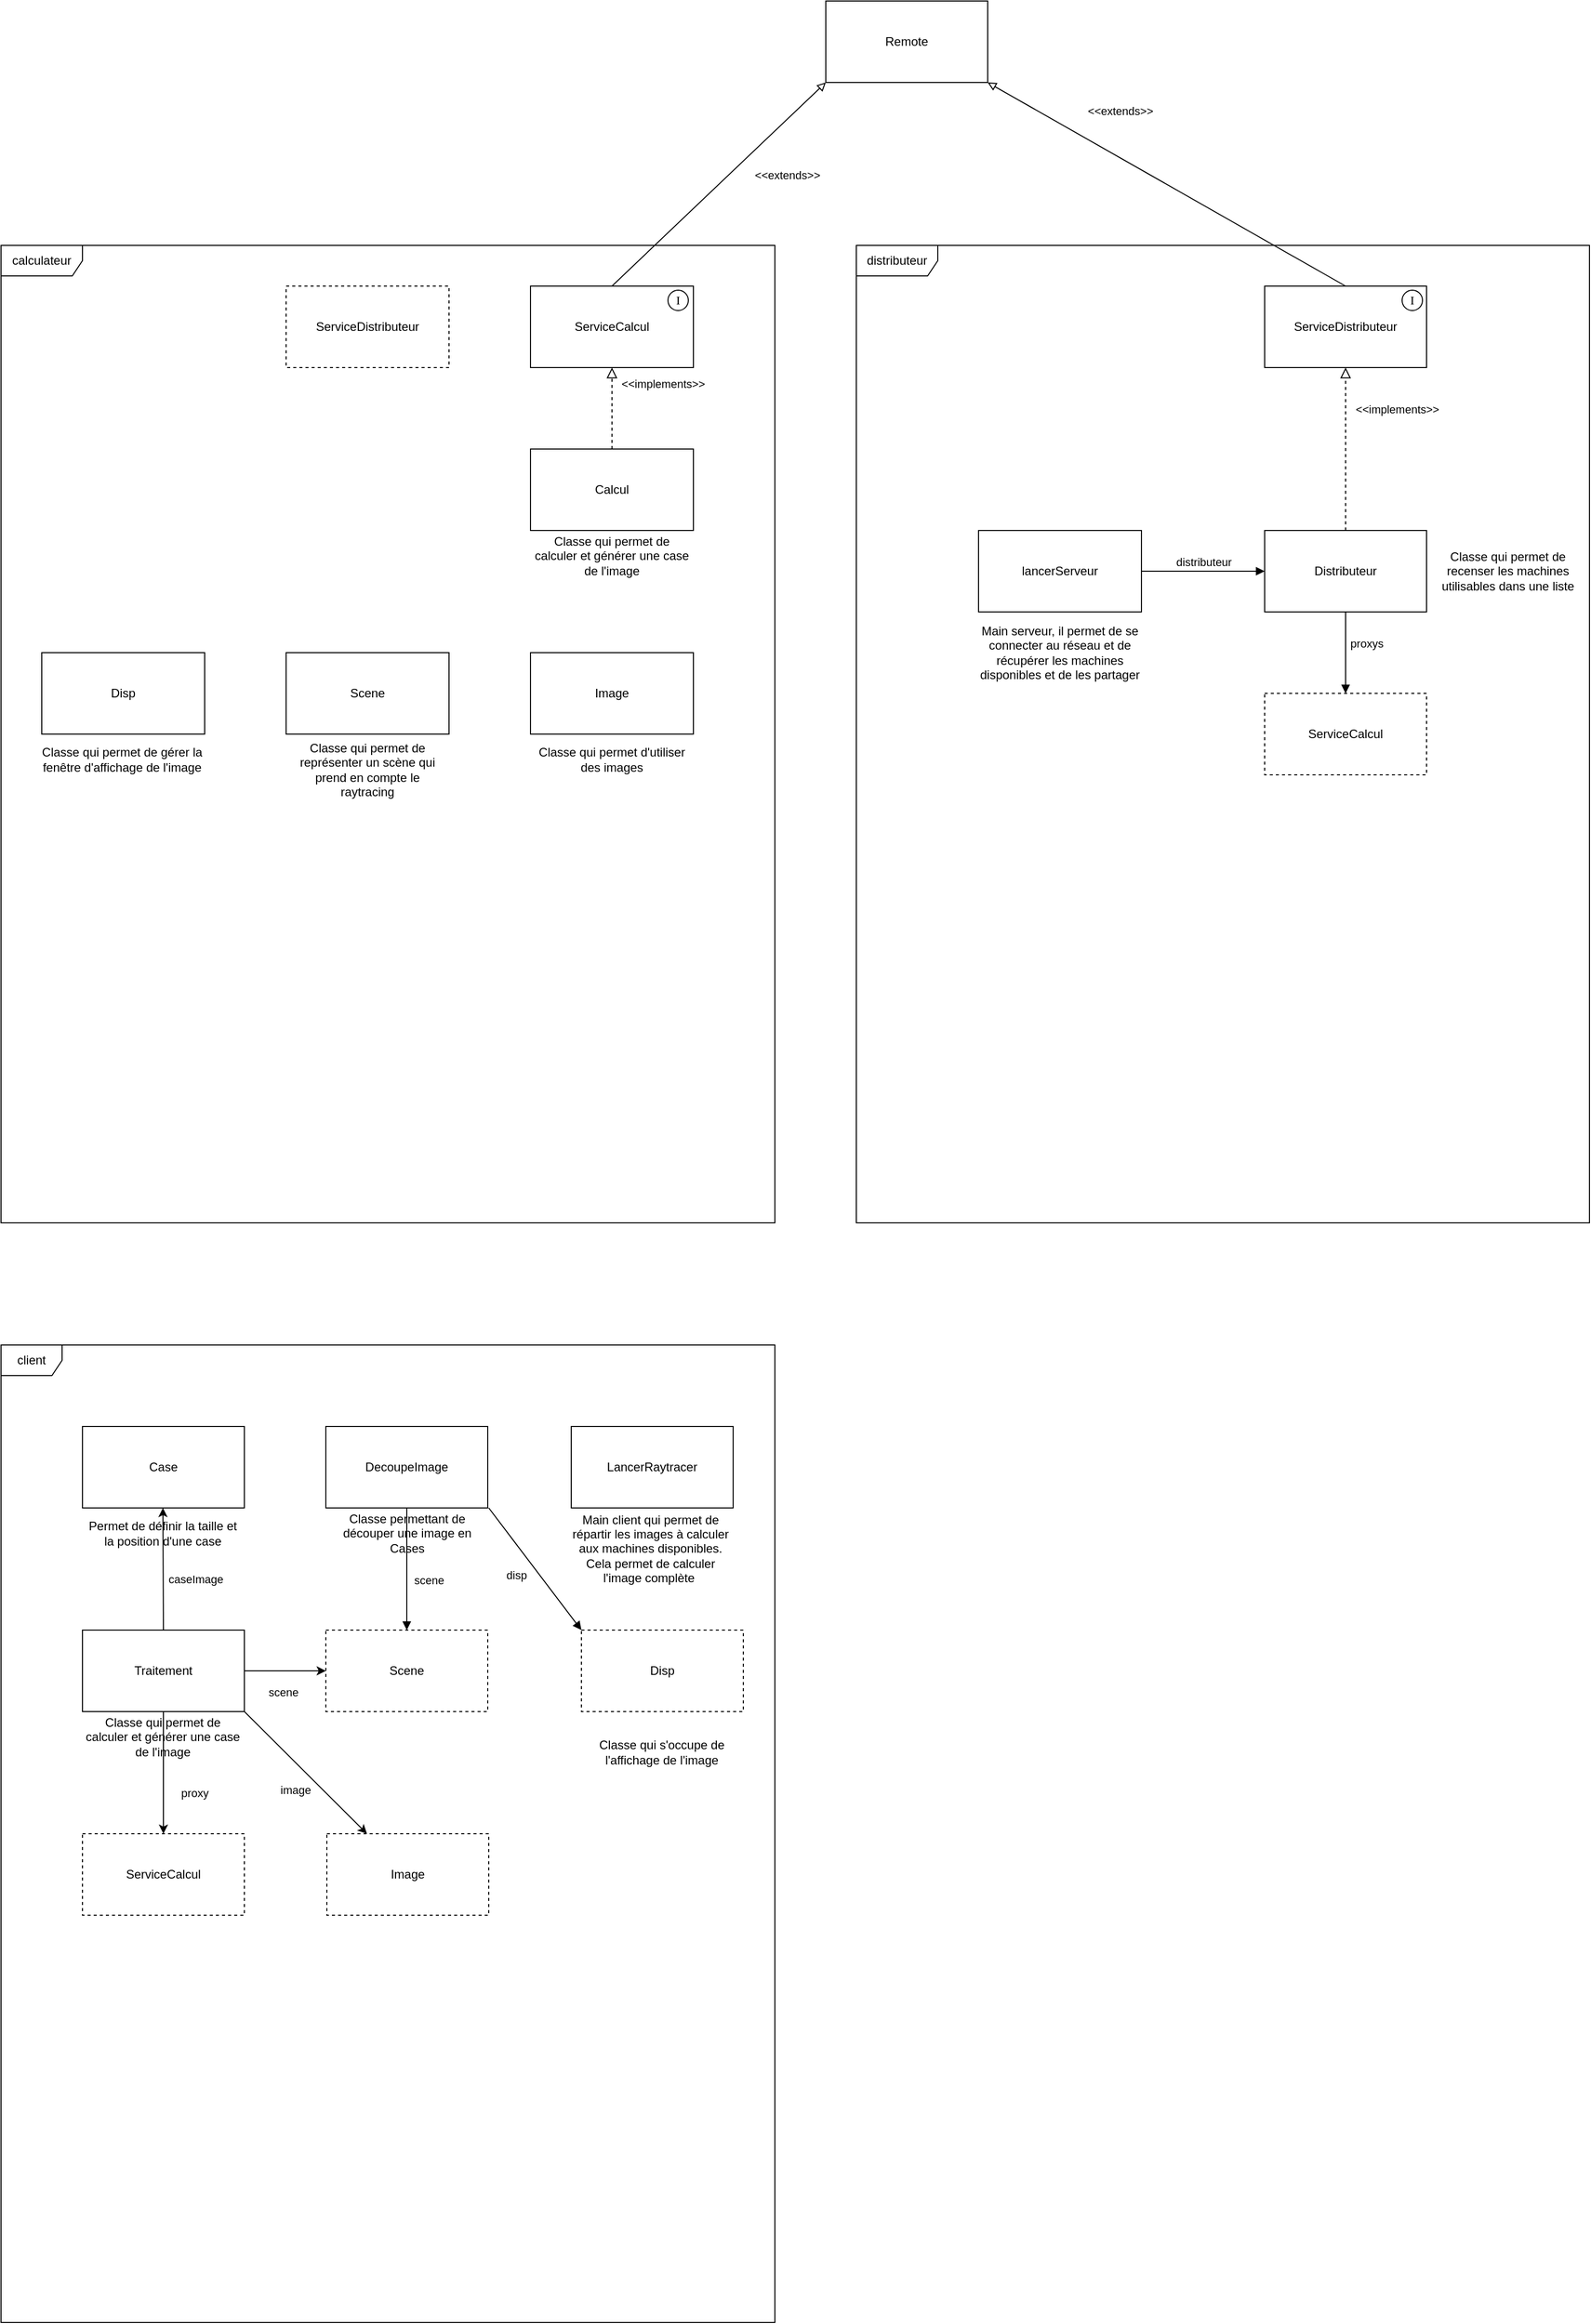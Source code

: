 <mxfile version="24.5.1" type="device">
  <diagram name="Page-1" id="hojKvll_BSdD_xnf5zBK">
    <mxGraphModel dx="955" dy="1734" grid="1" gridSize="10" guides="1" tooltips="1" connect="1" arrows="1" fold="1" page="1" pageScale="1" pageWidth="827" pageHeight="1169" math="0" shadow="0">
      <root>
        <mxCell id="0" />
        <mxCell id="1" parent="0" />
        <mxCell id="1oYp3eJM_BddGtKsW7Qt-3" value="distributeur" style="shape=umlFrame;whiteSpace=wrap;html=1;pointerEvents=0;width=80;height=30;" parent="1" vertex="1">
          <mxGeometry x="880" y="40" width="720" height="960" as="geometry" />
        </mxCell>
        <mxCell id="1oYp3eJM_BddGtKsW7Qt-4" value="calculateur" style="shape=umlFrame;whiteSpace=wrap;html=1;pointerEvents=0;width=80;height=30;" parent="1" vertex="1">
          <mxGeometry x="40" y="40" width="760" height="960" as="geometry" />
        </mxCell>
        <mxCell id="1oYp3eJM_BddGtKsW7Qt-6" value="Distributeur" style="html=1;whiteSpace=wrap;" parent="1" vertex="1">
          <mxGeometry x="1281" y="320" width="159" height="80" as="geometry" />
        </mxCell>
        <mxCell id="1oYp3eJM_BddGtKsW7Qt-7" value="lancerServeur" style="html=1;whiteSpace=wrap;" parent="1" vertex="1">
          <mxGeometry x="1000" y="320" width="160" height="80" as="geometry" />
        </mxCell>
        <mxCell id="1oYp3eJM_BddGtKsW7Qt-8" value="ServiceDistributeur" style="html=1;whiteSpace=wrap;" parent="1" vertex="1">
          <mxGeometry x="1281" y="80" width="159" height="80" as="geometry" />
        </mxCell>
        <mxCell id="1oYp3eJM_BddGtKsW7Qt-9" value="&amp;lt;&amp;lt;implements&amp;gt;&amp;gt;" style="html=1;verticalAlign=bottom;endArrow=block;dashed=1;endSize=8;curved=0;rounded=0;exitX=0.5;exitY=0;exitDx=0;exitDy=0;entryX=0.5;entryY=1;entryDx=0;entryDy=0;endFill=0;" parent="1" source="1oYp3eJM_BddGtKsW7Qt-6" target="1oYp3eJM_BddGtKsW7Qt-8" edge="1">
          <mxGeometry x="0.375" y="-50" relative="1" as="geometry">
            <mxPoint x="1260" y="250" as="sourcePoint" />
            <mxPoint x="1180" y="250" as="targetPoint" />
            <mxPoint as="offset" />
          </mxGeometry>
        </mxCell>
        <mxCell id="1oYp3eJM_BddGtKsW7Qt-11" value="distributeur" style="html=1;verticalAlign=bottom;endArrow=block;curved=0;rounded=0;exitX=1;exitY=0.5;exitDx=0;exitDy=0;entryX=0;entryY=0.5;entryDx=0;entryDy=0;endFill=1;" parent="1" source="1oYp3eJM_BddGtKsW7Qt-7" target="1oYp3eJM_BddGtKsW7Qt-6" edge="1">
          <mxGeometry width="80" relative="1" as="geometry">
            <mxPoint x="1180" y="250" as="sourcePoint" />
            <mxPoint x="1260" y="250" as="targetPoint" />
          </mxGeometry>
        </mxCell>
        <mxCell id="1oYp3eJM_BddGtKsW7Qt-12" value="&lt;font face=&quot;Verdana&quot;&gt;I&lt;/font&gt;" style="ellipse;whiteSpace=wrap;html=1;aspect=fixed;" parent="1" vertex="1">
          <mxGeometry x="1416" y="84" width="20" height="20" as="geometry" />
        </mxCell>
        <mxCell id="1oYp3eJM_BddGtKsW7Qt-13" value="Remote" style="rounded=0;whiteSpace=wrap;html=1;" parent="1" vertex="1">
          <mxGeometry x="850" y="-200" width="159" height="80" as="geometry" />
        </mxCell>
        <mxCell id="1oYp3eJM_BddGtKsW7Qt-14" value="&amp;lt;&amp;lt;extends&amp;gt;&amp;gt;" style="endArrow=block;html=1;rounded=0;entryX=1;entryY=1;entryDx=0;entryDy=0;exitX=0.5;exitY=0;exitDx=0;exitDy=0;endFill=0;" parent="1" source="1oYp3eJM_BddGtKsW7Qt-8" target="1oYp3eJM_BddGtKsW7Qt-13" edge="1">
          <mxGeometry x="0.375" y="-40" width="50" height="50" relative="1" as="geometry">
            <mxPoint x="1180" y="180" as="sourcePoint" />
            <mxPoint x="1230" y="130" as="targetPoint" />
            <mxPoint as="offset" />
          </mxGeometry>
        </mxCell>
        <mxCell id="1oYp3eJM_BddGtKsW7Qt-15" value="ServiceCalcul" style="html=1;whiteSpace=wrap;" parent="1" vertex="1">
          <mxGeometry x="560" y="80" width="160" height="80" as="geometry" />
        </mxCell>
        <mxCell id="1oYp3eJM_BddGtKsW7Qt-16" value="&amp;lt;&amp;lt;extends&amp;gt;&amp;gt;" style="endArrow=block;html=1;rounded=0;entryX=0;entryY=1;entryDx=0;entryDy=0;exitX=0.5;exitY=0;exitDx=0;exitDy=0;endFill=0;" parent="1" source="1oYp3eJM_BddGtKsW7Qt-15" target="1oYp3eJM_BddGtKsW7Qt-13" edge="1">
          <mxGeometry x="0.375" y="-40" width="50" height="50" relative="1" as="geometry">
            <mxPoint x="1330" y="90" as="sourcePoint" />
            <mxPoint x="1330" y="-70" as="targetPoint" />
            <mxPoint as="offset" />
          </mxGeometry>
        </mxCell>
        <mxCell id="1oYp3eJM_BddGtKsW7Qt-17" value="Calcul" style="html=1;whiteSpace=wrap;" parent="1" vertex="1">
          <mxGeometry x="560" y="240" width="160" height="80" as="geometry" />
        </mxCell>
        <mxCell id="1oYp3eJM_BddGtKsW7Qt-18" value="&amp;lt;&amp;lt;implements&amp;gt;&amp;gt;" style="html=1;verticalAlign=bottom;endArrow=block;dashed=1;endSize=8;curved=0;rounded=0;exitX=0.5;exitY=0;exitDx=0;exitDy=0;entryX=0.5;entryY=1;entryDx=0;entryDy=0;endFill=0;" parent="1" source="1oYp3eJM_BddGtKsW7Qt-17" target="1oYp3eJM_BddGtKsW7Qt-15" edge="1">
          <mxGeometry x="0.375" y="-50" relative="1" as="geometry">
            <mxPoint x="720" y="310" as="sourcePoint" />
            <mxPoint x="720" y="150" as="targetPoint" />
            <mxPoint as="offset" />
          </mxGeometry>
        </mxCell>
        <mxCell id="1oYp3eJM_BddGtKsW7Qt-19" value="ServiceCalcul" style="html=1;whiteSpace=wrap;dashed=1;" parent="1" vertex="1">
          <mxGeometry x="1281" y="480" width="159" height="80" as="geometry" />
        </mxCell>
        <mxCell id="1oYp3eJM_BddGtKsW7Qt-22" value="client" style="shape=umlFrame;whiteSpace=wrap;html=1;pointerEvents=0;" parent="1" vertex="1">
          <mxGeometry x="40" y="1120" width="760" height="960" as="geometry" />
        </mxCell>
        <mxCell id="1oYp3eJM_BddGtKsW7Qt-23" value="Case" style="html=1;whiteSpace=wrap;" parent="1" vertex="1">
          <mxGeometry x="120" y="1200" width="159" height="80" as="geometry" />
        </mxCell>
        <mxCell id="1oYp3eJM_BddGtKsW7Qt-24" value="DecoupeImage" style="html=1;whiteSpace=wrap;" parent="1" vertex="1">
          <mxGeometry x="359" y="1200" width="159" height="80" as="geometry" />
        </mxCell>
        <mxCell id="1oYp3eJM_BddGtKsW7Qt-25" value="Disp" style="html=1;whiteSpace=wrap;dashed=1;" parent="1" vertex="1">
          <mxGeometry x="610" y="1400" width="159" height="80" as="geometry" />
        </mxCell>
        <mxCell id="1oYp3eJM_BddGtKsW7Qt-26" value="scene" style="html=1;verticalAlign=bottom;endArrow=block;curved=0;rounded=0;endFill=1;" parent="1" source="1oYp3eJM_BddGtKsW7Qt-24" target="a-YRZIdJ3hHmRJjhJrP--12" edge="1">
          <mxGeometry x="0.333" y="21" width="80" relative="1" as="geometry">
            <mxPoint x="544" y="830" as="sourcePoint" />
            <mxPoint x="655" y="830" as="targetPoint" />
            <mxPoint as="offset" />
          </mxGeometry>
        </mxCell>
        <mxCell id="1oYp3eJM_BddGtKsW7Qt-27" value="disp" style="html=1;verticalAlign=bottom;endArrow=block;curved=0;rounded=0;endFill=1;exitX=1;exitY=0;exitDx=0;exitDy=0;entryX=0;entryY=0;entryDx=0;entryDy=0;" parent="1" source="a-YRZIdJ3hHmRJjhJrP--4" target="1oYp3eJM_BddGtKsW7Qt-25" edge="1">
          <mxGeometry x="0.016" y="-24" width="80" relative="1" as="geometry">
            <mxPoint x="490" y="1210" as="sourcePoint" />
            <mxPoint x="610" y="410" as="targetPoint" />
            <mxPoint as="offset" />
          </mxGeometry>
        </mxCell>
        <mxCell id="1oYp3eJM_BddGtKsW7Qt-29" value="&lt;font face=&quot;Verdana&quot;&gt;I&lt;/font&gt;" style="ellipse;whiteSpace=wrap;html=1;aspect=fixed;" parent="1" vertex="1">
          <mxGeometry x="695" y="84" width="20" height="20" as="geometry" />
        </mxCell>
        <mxCell id="a-YRZIdJ3hHmRJjhJrP--1" value="LancerRaytracer" style="html=1;whiteSpace=wrap;" parent="1" vertex="1">
          <mxGeometry x="600" y="1200" width="159" height="80" as="geometry" />
        </mxCell>
        <mxCell id="a-YRZIdJ3hHmRJjhJrP--3" value="Permet de définir la taille et la position d&#39;une case" style="text;html=1;align=center;verticalAlign=middle;whiteSpace=wrap;rounded=0;" parent="1" vertex="1">
          <mxGeometry x="119" y="1280" width="160" height="50" as="geometry" />
        </mxCell>
        <mxCell id="a-YRZIdJ3hHmRJjhJrP--4" value="Classe permettant de découper une image en Cases&lt;span style=&quot;color: rgba(0, 0, 0, 0); font-family: monospace; font-size: 0px; text-align: start; text-wrap: nowrap;&quot;&gt;%3CmxGraphModel%3E%3Croot%3E%3CmxCell%20id%3D%220%22%2F%3E%3CmxCell%20id%3D%221%22%20parent%3D%220%22%2F%3E%3CmxCell%20id%3D%222%22%20value%3D%22Permet%20de%20d%C3%A9finir%20la%20taille%20et%20la%20position%20d&#39;une%20case%22%20style%3D%22text%3Bhtml%3D1%3Balign%3Dcenter%3BverticalAlign%3Dmiddle%3BwhiteSpace%3Dwrap%3Brounded%3D0%3B%22%20vertex%3D%221%22%20parent%3D%221%22%3E%3CmxGeometry%20x%3D%22119%22%20y%3D%221280%22%20width%3D%22160%22%20height%3D%2250%22%20as%3D%22geometry%22%2F%3E%3C%2FmxCell%3E%3C%2Froot%3E%3C%2FmxGraphModel%3E&lt;/span&gt;" style="text;html=1;align=center;verticalAlign=middle;whiteSpace=wrap;rounded=0;" parent="1" vertex="1">
          <mxGeometry x="359" y="1280" width="160" height="50" as="geometry" />
        </mxCell>
        <mxCell id="a-YRZIdJ3hHmRJjhJrP--5" value="Main client qui permet de répartir les images à calculer aux machines disponibles. Cela permet de calculer l&#39;image complète&amp;nbsp;" style="text;html=1;align=center;verticalAlign=middle;whiteSpace=wrap;rounded=0;" parent="1" vertex="1">
          <mxGeometry x="598" y="1280" width="160" height="80" as="geometry" />
        </mxCell>
        <mxCell id="a-YRZIdJ3hHmRJjhJrP--6" value="Classe qui permet de calculer et générer une case de l&#39;image&lt;span style=&quot;color: rgba(0, 0, 0, 0); font-family: monospace; font-size: 0px; text-align: start; text-wrap: nowrap;&quot;&gt;%3CmxGraphModel%3E%3Croot%3E%3CmxCell%20id%3D%220%22%2F%3E%3CmxCell%20id%3D%221%22%20parent%3D%220%22%2F%3E%3CmxCell%20id%3D%222%22%20value%3D%22Permet%20de%20d%C3%A9finir%20la%20taille%20et%20la%20position%20d&#39;une%20case%22%20style%3D%22text%3Bhtml%3D1%3Balign%3Dcenter%3BverticalAlign%3Dmiddle%3BwhiteSpace%3Dwrap%3Brounded%3D0%3B%22%20vertex%3D%221%22%20parent%3D%221%22%3E%3CmxGeometry%20x%3D%22119%22%20y%3D%221280%22%20width%3D%22160%22%20height%3D%2250%22%20as%3D%22geometry%22%2F%3E%3C%2FmxCell%3E%3C%2Froot%3E%3C%2FmxGraphModel%3E&lt;/span&gt;" style="text;html=1;align=center;verticalAlign=middle;whiteSpace=wrap;rounded=0;" parent="1" vertex="1">
          <mxGeometry x="560" y="320" width="160" height="50" as="geometry" />
        </mxCell>
        <mxCell id="a-YRZIdJ3hHmRJjhJrP--7" value="Classe qui s&#39;occupe de l&#39;affichage de l&#39;image&lt;span style=&quot;color: rgba(0, 0, 0, 0); font-family: monospace; font-size: 0px; text-align: start; text-wrap: nowrap;&quot;&gt;%3CmxGraphModel%3E%3Croot%3E%3CmxCell%20id%3D%220%22%2F%3E%3CmxCell%20id%3D%221%22%20parent%3D%220%22%2F%3E%3CmxCell%20id%3D%222%22%20value%3D%22Permet%20de%20d%C3%A9finir%20la%20taille%20et%20la%20position%20d&#39;une%20case%22%20style%3D%22text%3Bhtml%3D1%3Balign%3Dcenter%3BverticalAlign%3Dmiddle%3BwhiteSpace%3Dwrap%3Brounded%3D0%3B%22%20vertex%3D%221%22%20parent%3D%221%22%3E%3CmxGeometry%20x%3D%22119%22%20y%3D%221280%22%20width%3D%22160%22%20height%3D%2250%22%20as%3D%22geometry%22%2F%3E%3C%2FmxCell%3E%3C%2Froot%3E%3C%2FmxGraphModel%3E&lt;/span&gt;" style="text;html=1;align=center;verticalAlign=middle;whiteSpace=wrap;rounded=0;" parent="1" vertex="1">
          <mxGeometry x="609" y="1480" width="160" height="80" as="geometry" />
        </mxCell>
        <mxCell id="a-YRZIdJ3hHmRJjhJrP--8" value="Main serveur, il permet de se connecter au réseau et de récupérer les machines disponibles et de les partager" style="text;html=1;align=center;verticalAlign=middle;whiteSpace=wrap;rounded=0;" parent="1" vertex="1">
          <mxGeometry x="1000" y="400" width="160" height="80" as="geometry" />
        </mxCell>
        <mxCell id="a-YRZIdJ3hHmRJjhJrP--9" value="Classe qui permet de recenser les machines utilisables dans une liste&lt;span style=&quot;color: rgba(0, 0, 0, 0); font-family: monospace; font-size: 0px; text-align: start; text-wrap: nowrap;&quot;&gt;%3CmxGraphModel%3E%3Croot%3E%3CmxCell%20id%3D%220%22%2F%3E%3CmxCell%20id%3D%221%22%20parent%3D%220%22%2F%3E%3CmxCell%20id%3D%222%22%20value%3D%22Permet%20de%20d%C3%A9finir%20la%20taille%20et%20la%20position%20d&#39;une%20case%22%20style%3D%22text%3Bhtml%3D1%3Balign%3Dcenter%3BverticalAlign%3Dmiddle%3BwhiteSpace%3Dwrap%3Brounded%3D0%3B%22%20vertex%3D%221%22%20parent%3D%221%22%3E%3CmxGeometry%20x%3D%22119%22%20y%3D%221280%22%20width%3D%22160%22%20height%3D%2250%22%20as%3D%22geometry%22%2F%3E%3C%2FmxCell%3E%3C%2Froot%3E%3C%2FmxGraphModel%3E&lt;/span&gt;" style="text;html=1;align=center;verticalAlign=middle;whiteSpace=wrap;rounded=0;" parent="1" vertex="1">
          <mxGeometry x="1440" y="320" width="160" height="80" as="geometry" />
        </mxCell>
        <mxCell id="a-YRZIdJ3hHmRJjhJrP--10" value="Traitement" style="html=1;whiteSpace=wrap;" parent="1" vertex="1">
          <mxGeometry x="120" y="1400" width="159" height="80" as="geometry" />
        </mxCell>
        <mxCell id="a-YRZIdJ3hHmRJjhJrP--11" value="Classe qui permet de calculer et générer une case de l&#39;image&lt;span style=&quot;text-wrap: nowrap; color: rgba(0, 0, 0, 0); font-family: monospace; font-size: 0px; text-align: start;&quot;&gt;%3CmxGraphModel%3E%3Croot%3E%3CmxCell%20id%3D%220%22%2F%3E%3CmxCell%20id%3D%221%22%20parent%3D%220%22%2F%3E%3CmxCell%20id%3D%222%22%20value%3D%22Permet%20de%20d%C3%A9finir%20la%20taille%20et%20la%20position%20d&#39;une%20case%22%20style%3D%22text%3Bhtml%3D1%3Balign%3Dcenter%3BverticalAlign%3Dmiddle%3BwhiteSpace%3Dwrap%3Brounded%3D0%3B%22%20vertex%3D%221%22%20parent%3D%221%22%3E%3CmxGeometry%20x%3D%22119%22%20y%3D%221280%22%20width%3D%22160%22%20height%3D%2250%22%20as%3D%22geometry%22%2F%3E%3C%2FmxCell%3E%3C%2Froot%3E%3C%2FmxGraphModel%3E&lt;/span&gt;" style="text;html=1;align=center;verticalAlign=middle;whiteSpace=wrap;rounded=0;" parent="1" vertex="1">
          <mxGeometry x="119" y="1480" width="160" height="50" as="geometry" />
        </mxCell>
        <mxCell id="a-YRZIdJ3hHmRJjhJrP--12" value="Scene" style="html=1;whiteSpace=wrap;dashed=1;" parent="1" vertex="1">
          <mxGeometry x="359" y="1400" width="159" height="80" as="geometry" />
        </mxCell>
        <mxCell id="a-YRZIdJ3hHmRJjhJrP--13" value="ServiceCalcul" style="html=1;whiteSpace=wrap;dashed=1;" parent="1" vertex="1">
          <mxGeometry x="120" y="1600" width="159" height="80" as="geometry" />
        </mxCell>
        <mxCell id="a-YRZIdJ3hHmRJjhJrP--14" value="scene" style="endArrow=classic;html=1;rounded=0;exitX=1;exitY=0.5;exitDx=0;exitDy=0;" parent="1" source="a-YRZIdJ3hHmRJjhJrP--10" target="a-YRZIdJ3hHmRJjhJrP--12" edge="1">
          <mxGeometry x="-0.066" y="-21" width="50" height="50" relative="1" as="geometry">
            <mxPoint x="350" y="1420" as="sourcePoint" />
            <mxPoint x="400" y="1370" as="targetPoint" />
            <mxPoint as="offset" />
          </mxGeometry>
        </mxCell>
        <mxCell id="a-YRZIdJ3hHmRJjhJrP--15" value="proxy" style="endArrow=classic;html=1;rounded=0;" parent="1" source="a-YRZIdJ3hHmRJjhJrP--10" target="a-YRZIdJ3hHmRJjhJrP--13" edge="1">
          <mxGeometry x="0.333" y="30" width="50" height="50" relative="1" as="geometry">
            <mxPoint x="289" y="1490" as="sourcePoint" />
            <mxPoint x="369" y="1690" as="targetPoint" />
            <mxPoint as="offset" />
          </mxGeometry>
        </mxCell>
        <mxCell id="a-YRZIdJ3hHmRJjhJrP--16" value="" style="endArrow=classic;html=1;rounded=0;exitX=0.5;exitY=0;exitDx=0;exitDy=0;entryX=0.5;entryY=0;entryDx=0;entryDy=0;" parent="1" source="a-YRZIdJ3hHmRJjhJrP--10" target="a-YRZIdJ3hHmRJjhJrP--3" edge="1">
          <mxGeometry width="50" height="50" relative="1" as="geometry">
            <mxPoint x="129" y="1490" as="sourcePoint" />
            <mxPoint x="170" y="1690" as="targetPoint" />
          </mxGeometry>
        </mxCell>
        <mxCell id="po5apxpMd6_yIshpnq8B-1" value="caseImage" style="edgeLabel;html=1;align=center;verticalAlign=middle;resizable=0;points=[];" vertex="1" connectable="0" parent="a-YRZIdJ3hHmRJjhJrP--16">
          <mxGeometry x="-0.264" y="-3" relative="1" as="geometry">
            <mxPoint x="28" y="-6" as="offset" />
          </mxGeometry>
        </mxCell>
        <mxCell id="a-YRZIdJ3hHmRJjhJrP--17" value="Image" style="html=1;whiteSpace=wrap;dashed=1;" parent="1" vertex="1">
          <mxGeometry x="360" y="1600" width="159" height="80" as="geometry" />
        </mxCell>
        <mxCell id="a-YRZIdJ3hHmRJjhJrP--18" value="image" style="endArrow=classic;html=1;rounded=0;exitX=1;exitY=1;exitDx=0;exitDy=0;" parent="1" source="a-YRZIdJ3hHmRJjhJrP--10" target="a-YRZIdJ3hHmRJjhJrP--17" edge="1">
          <mxGeometry x="0.053" y="-19" width="50" height="50" relative="1" as="geometry">
            <mxPoint x="289" y="1490" as="sourcePoint" />
            <mxPoint x="369" y="1690" as="targetPoint" />
            <mxPoint as="offset" />
          </mxGeometry>
        </mxCell>
        <mxCell id="po5apxpMd6_yIshpnq8B-2" value="proxys" style="html=1;verticalAlign=bottom;endArrow=block;curved=0;rounded=0;exitX=0.5;exitY=1;exitDx=0;exitDy=0;entryX=0.5;entryY=0;entryDx=0;entryDy=0;endFill=1;" edge="1" parent="1" source="1oYp3eJM_BddGtKsW7Qt-6" target="1oYp3eJM_BddGtKsW7Qt-19">
          <mxGeometry y="20" width="80" relative="1" as="geometry">
            <mxPoint x="1360" y="470" as="sourcePoint" />
            <mxPoint x="1441" y="470" as="targetPoint" />
            <mxPoint as="offset" />
          </mxGeometry>
        </mxCell>
        <mxCell id="po5apxpMd6_yIshpnq8B-4" value="Disp" style="html=1;whiteSpace=wrap;" vertex="1" parent="1">
          <mxGeometry x="80" y="440" width="160" height="80" as="geometry" />
        </mxCell>
        <mxCell id="po5apxpMd6_yIshpnq8B-5" value="Scene" style="html=1;whiteSpace=wrap;" vertex="1" parent="1">
          <mxGeometry x="320" y="440" width="160" height="80" as="geometry" />
        </mxCell>
        <mxCell id="po5apxpMd6_yIshpnq8B-6" value="ServiceDistributeur" style="html=1;whiteSpace=wrap;dashed=1;" vertex="1" parent="1">
          <mxGeometry x="320" y="80" width="160" height="80" as="geometry" />
        </mxCell>
        <mxCell id="po5apxpMd6_yIshpnq8B-7" value="Image" style="html=1;whiteSpace=wrap;" vertex="1" parent="1">
          <mxGeometry x="560" y="440" width="160" height="80" as="geometry" />
        </mxCell>
        <mxCell id="po5apxpMd6_yIshpnq8B-10" value="Classe qui permet de gérer la fenêtre d&#39;affichage de l&#39;image" style="text;html=1;align=center;verticalAlign=middle;whiteSpace=wrap;rounded=0;" vertex="1" parent="1">
          <mxGeometry x="79" y="520" width="160" height="50" as="geometry" />
        </mxCell>
        <mxCell id="po5apxpMd6_yIshpnq8B-11" value="Classe qui permet de représenter un scène qui prend en compte le raytracing" style="text;html=1;align=center;verticalAlign=middle;whiteSpace=wrap;rounded=0;" vertex="1" parent="1">
          <mxGeometry x="320" y="520" width="160" height="70" as="geometry" />
        </mxCell>
        <mxCell id="po5apxpMd6_yIshpnq8B-12" value="Classe qui permet d&#39;utiliser des images" style="text;html=1;align=center;verticalAlign=middle;whiteSpace=wrap;rounded=0;" vertex="1" parent="1">
          <mxGeometry x="560" y="520" width="160" height="50" as="geometry" />
        </mxCell>
      </root>
    </mxGraphModel>
  </diagram>
</mxfile>
